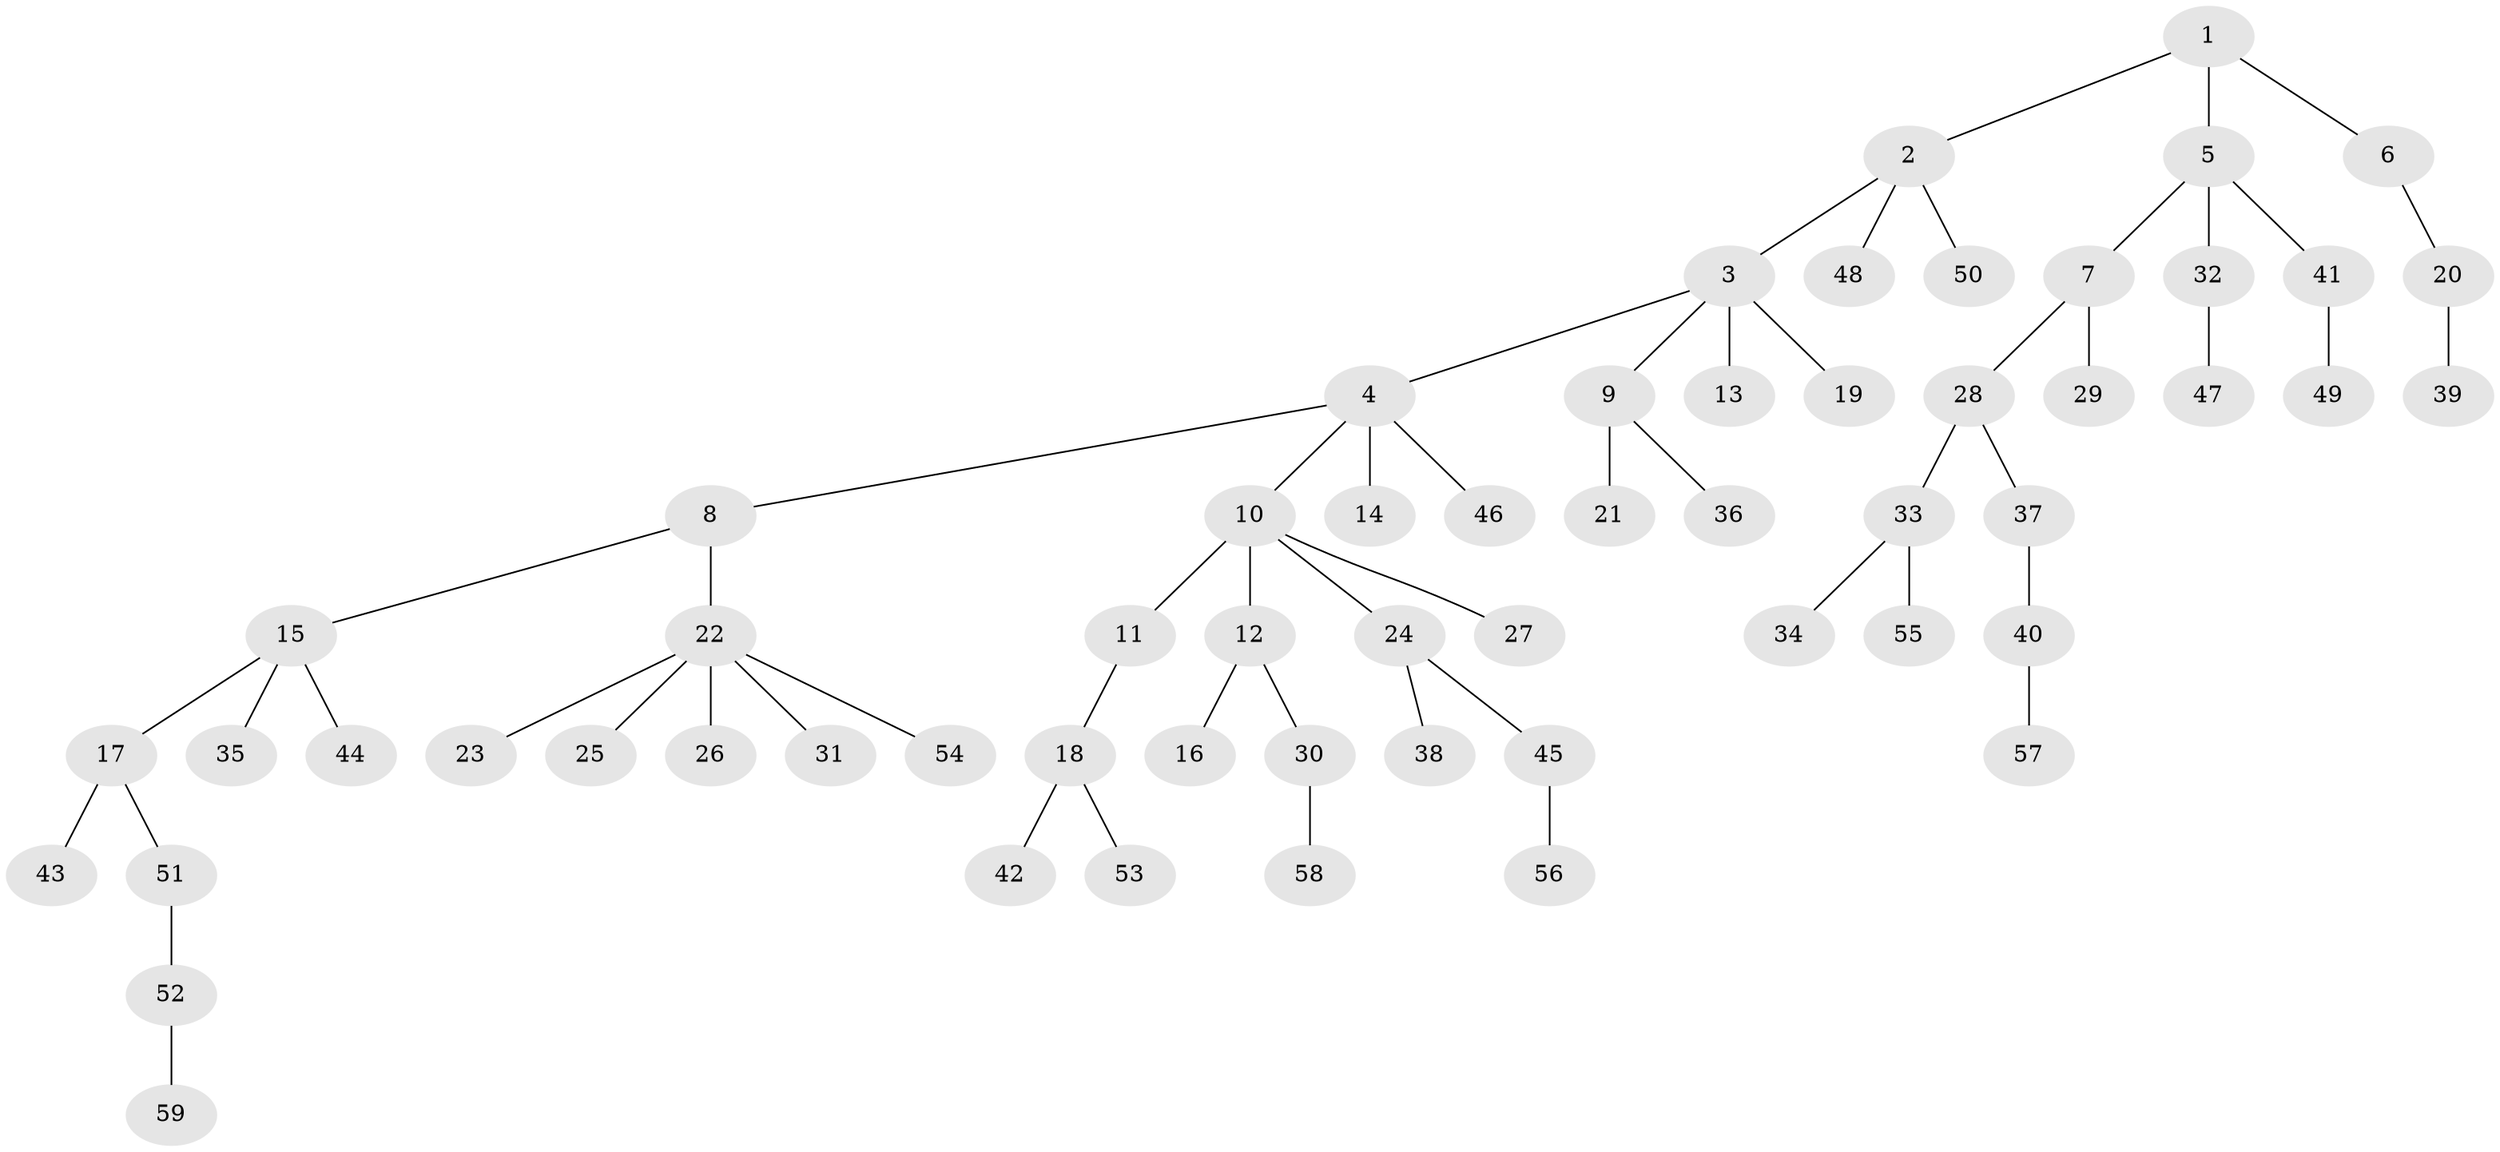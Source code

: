 // Generated by graph-tools (version 1.1) at 2025/15/03/09/25 04:15:22]
// undirected, 59 vertices, 58 edges
graph export_dot {
graph [start="1"]
  node [color=gray90,style=filled];
  1;
  2;
  3;
  4;
  5;
  6;
  7;
  8;
  9;
  10;
  11;
  12;
  13;
  14;
  15;
  16;
  17;
  18;
  19;
  20;
  21;
  22;
  23;
  24;
  25;
  26;
  27;
  28;
  29;
  30;
  31;
  32;
  33;
  34;
  35;
  36;
  37;
  38;
  39;
  40;
  41;
  42;
  43;
  44;
  45;
  46;
  47;
  48;
  49;
  50;
  51;
  52;
  53;
  54;
  55;
  56;
  57;
  58;
  59;
  1 -- 2;
  1 -- 5;
  1 -- 6;
  2 -- 3;
  2 -- 48;
  2 -- 50;
  3 -- 4;
  3 -- 9;
  3 -- 13;
  3 -- 19;
  4 -- 8;
  4 -- 10;
  4 -- 14;
  4 -- 46;
  5 -- 7;
  5 -- 32;
  5 -- 41;
  6 -- 20;
  7 -- 28;
  7 -- 29;
  8 -- 15;
  8 -- 22;
  9 -- 21;
  9 -- 36;
  10 -- 11;
  10 -- 12;
  10 -- 24;
  10 -- 27;
  11 -- 18;
  12 -- 16;
  12 -- 30;
  15 -- 17;
  15 -- 35;
  15 -- 44;
  17 -- 43;
  17 -- 51;
  18 -- 42;
  18 -- 53;
  20 -- 39;
  22 -- 23;
  22 -- 25;
  22 -- 26;
  22 -- 31;
  22 -- 54;
  24 -- 38;
  24 -- 45;
  28 -- 33;
  28 -- 37;
  30 -- 58;
  32 -- 47;
  33 -- 34;
  33 -- 55;
  37 -- 40;
  40 -- 57;
  41 -- 49;
  45 -- 56;
  51 -- 52;
  52 -- 59;
}
